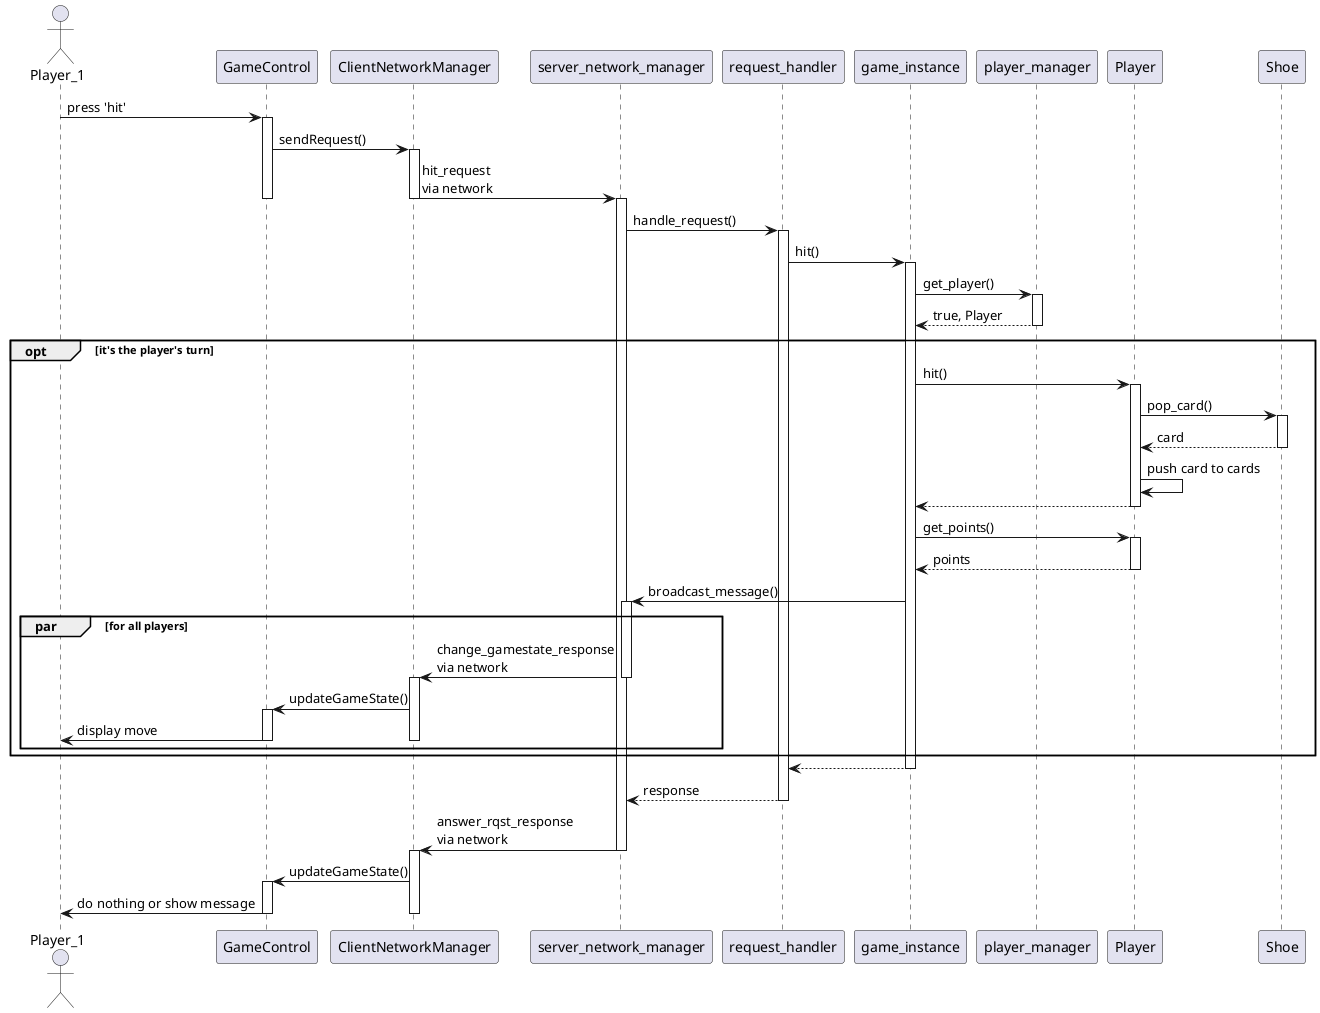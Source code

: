 @startuml
actor Player_1 as player

player -> GameControl: press 'hit'
activate GameControl

GameControl -> ClientNetworkManager: sendRequest()
activate ClientNetworkManager

ClientNetworkManager -> server_network_manager: hit_request\nvia network
deactivate ClientNetworkManager
deactivate GameControl
activate server_network_manager

server_network_manager -> request_handler: handle_request()
activate request_handler

request_handler -> game_instance: hit()
activate game_instance

game_instance -> player_manager: get_player()
activate player_manager

player_manager --> game_instance: true, Player
deactivate player_manager

group opt [it's the player's turn]
  game_instance -> Player: hit()
  activate Player

  Player -> Shoe: pop_card()
  activate Shoe

  Shoe --> Player: card
  deactivate Shoe

  Player -> Player: push card to cards

  Player --> game_instance
  deactivate Player

  game_instance -> Player: get_points()
  activate Player

  Player --> game_instance: points
  deactivate Player

  game_instance -> server_network_manager: broadcast_message()
  activate server_network_manager

  group par [for all players]
    server_network_manager -> ClientNetworkManager: change_gamestate_response\nvia network
    deactivate server_network_manager
    activate ClientNetworkManager

    ClientNetworkManager -> GameControl: updateGameState()
    activate GameControl

    GameControl -> player: display move
    deactivate GameControl
    deactivate ClientNetworkManager
  end
end

game_instance --> request_handler:
deactivate game_instance

request_handler --> server_network_manager: response
deactivate request_handler

server_network_manager -> ClientNetworkManager: answer_rqst_response\nvia network
deactivate server_network_manager
activate ClientNetworkManager

ClientNetworkManager -> GameControl: updateGameState()
activate GameControl

GameControl -> player: do nothing or show message
deactivate ClientNetworkManager
deactivate GameControl
